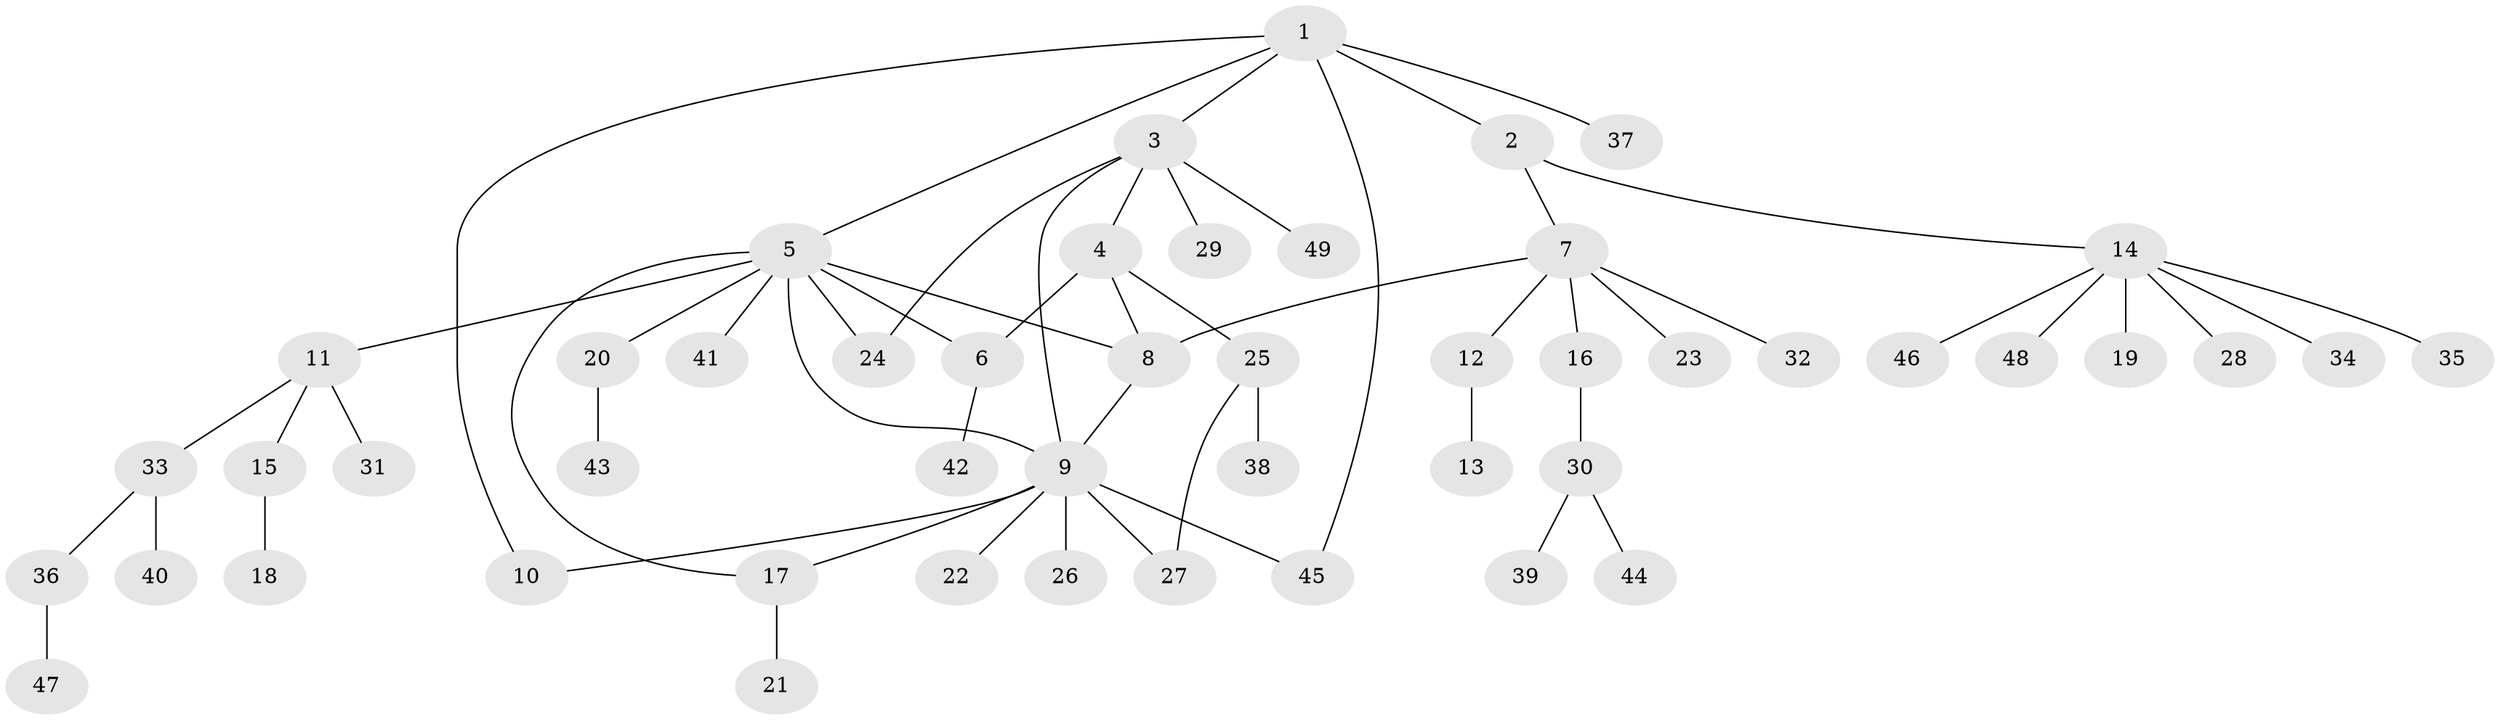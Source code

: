 // Generated by graph-tools (version 1.1) at 2025/26/03/09/25 03:26:48]
// undirected, 49 vertices, 58 edges
graph export_dot {
graph [start="1"]
  node [color=gray90,style=filled];
  1;
  2;
  3;
  4;
  5;
  6;
  7;
  8;
  9;
  10;
  11;
  12;
  13;
  14;
  15;
  16;
  17;
  18;
  19;
  20;
  21;
  22;
  23;
  24;
  25;
  26;
  27;
  28;
  29;
  30;
  31;
  32;
  33;
  34;
  35;
  36;
  37;
  38;
  39;
  40;
  41;
  42;
  43;
  44;
  45;
  46;
  47;
  48;
  49;
  1 -- 2;
  1 -- 3;
  1 -- 5;
  1 -- 10;
  1 -- 37;
  1 -- 45;
  2 -- 7;
  2 -- 14;
  3 -- 4;
  3 -- 9;
  3 -- 24;
  3 -- 29;
  3 -- 49;
  4 -- 6;
  4 -- 8;
  4 -- 25;
  5 -- 6;
  5 -- 8;
  5 -- 9;
  5 -- 11;
  5 -- 17;
  5 -- 20;
  5 -- 24;
  5 -- 41;
  6 -- 42;
  7 -- 8;
  7 -- 12;
  7 -- 16;
  7 -- 23;
  7 -- 32;
  8 -- 9;
  9 -- 10;
  9 -- 17;
  9 -- 22;
  9 -- 26;
  9 -- 27;
  9 -- 45;
  11 -- 15;
  11 -- 31;
  11 -- 33;
  12 -- 13;
  14 -- 19;
  14 -- 28;
  14 -- 34;
  14 -- 35;
  14 -- 46;
  14 -- 48;
  15 -- 18;
  16 -- 30;
  17 -- 21;
  20 -- 43;
  25 -- 27;
  25 -- 38;
  30 -- 39;
  30 -- 44;
  33 -- 36;
  33 -- 40;
  36 -- 47;
}

